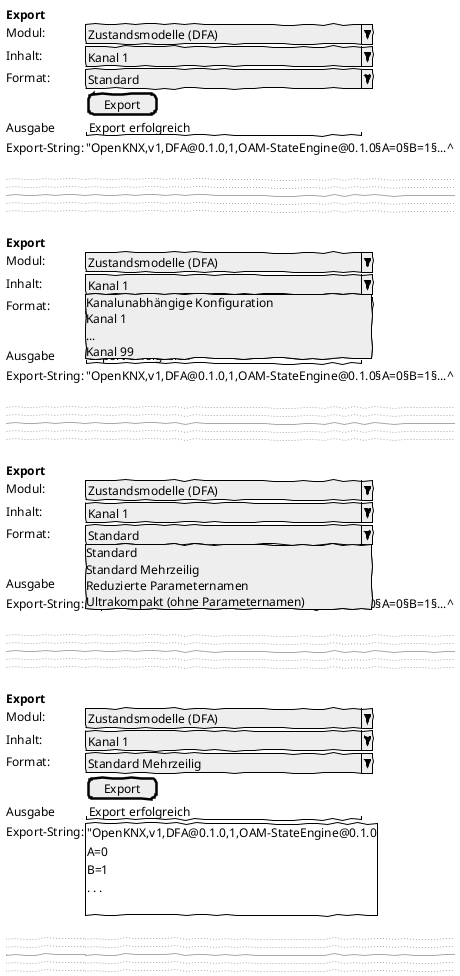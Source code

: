 @startuml
'https://plantuml.com/salt

salt
skinparam handwritten true
{
    **Export**
    Modul:                 | ^Zustandsmodelle (DFA)             ^
    Inhalt:                | ^Kanal 1                           ^
    Format:                | ^Standard                          ^
    .                      | [ Export ]
    Ausgabe                | "Export erfolgreich                "
    Export-String:         | "OpenKNX,v1,DFA@0.1.0,1,OAM-StateEngine@0.1.0§A=0§B=1§...^

    .   | .
    ... | ...
    ... | ...
    --- | ---
    ... | ...
    ... | ...
    .   | .

    **Export**
    Modul:                 | ^Zustandsmodelle (DFA)             ^
    Inhalt:                | ^Kanal 1                           ^Kanalunabhängige Konfiguration^Kanal 1^...^Kanal 99^
    Format:                | ^Standard                          ^
    .                      | [ Export ]
    Ausgabe                | "Export erfolgreich                "
    Export-String:         | "OpenKNX,v1,DFA@0.1.0,1,OAM-StateEngine@0.1.0§A=0§B=1§...^

    .   | .
    ... | ...
    ... | ...
    --- | ---
    ... | ...
    ... | ...
    .   | .

    **Export**
    Modul:                 | ^Zustandsmodelle (DFA)             ^
    Inhalt:                | ^Kanal 1                           ^
    Format:                | ^Standard                          ^Standard^Standard Mehrzeilig^Reduzierte Parameternamen^Ultrakompakt (ohne Parameternamen)^
    .                      | [ Export ]
    Ausgabe                | "Export erfolgreich                "
    Export-String:         | "OpenKNX,v1,DFA@0.1.0,1,OAM-StateEngine@0.1.0§A=0§B=1§...^

    .   | .
    ... | ...
    ... | ...
    --- | ---
    ... | ...
    ... | ...
    .   | .

    **Export**
    Modul:                 | ^Zustandsmodelle (DFA)             ^
    Inhalt:                | ^Kanal 1                           ^
    Format:                | ^Standard Mehrzeilig               ^
    .                      | [ Export ]
    Ausgabe                | "Export erfolgreich                "
    Export-String:         | {+
    "OpenKNX,v1,DFA@0.1.0,1,OAM-StateEngine@0.1.0
    A=0
    B=1
    . . .
    .
    }

    .   | .
    ... | ...
    ... | ...
    --- | ---
    ... | ...
    ... | ...
    .   | .





}

@enduml